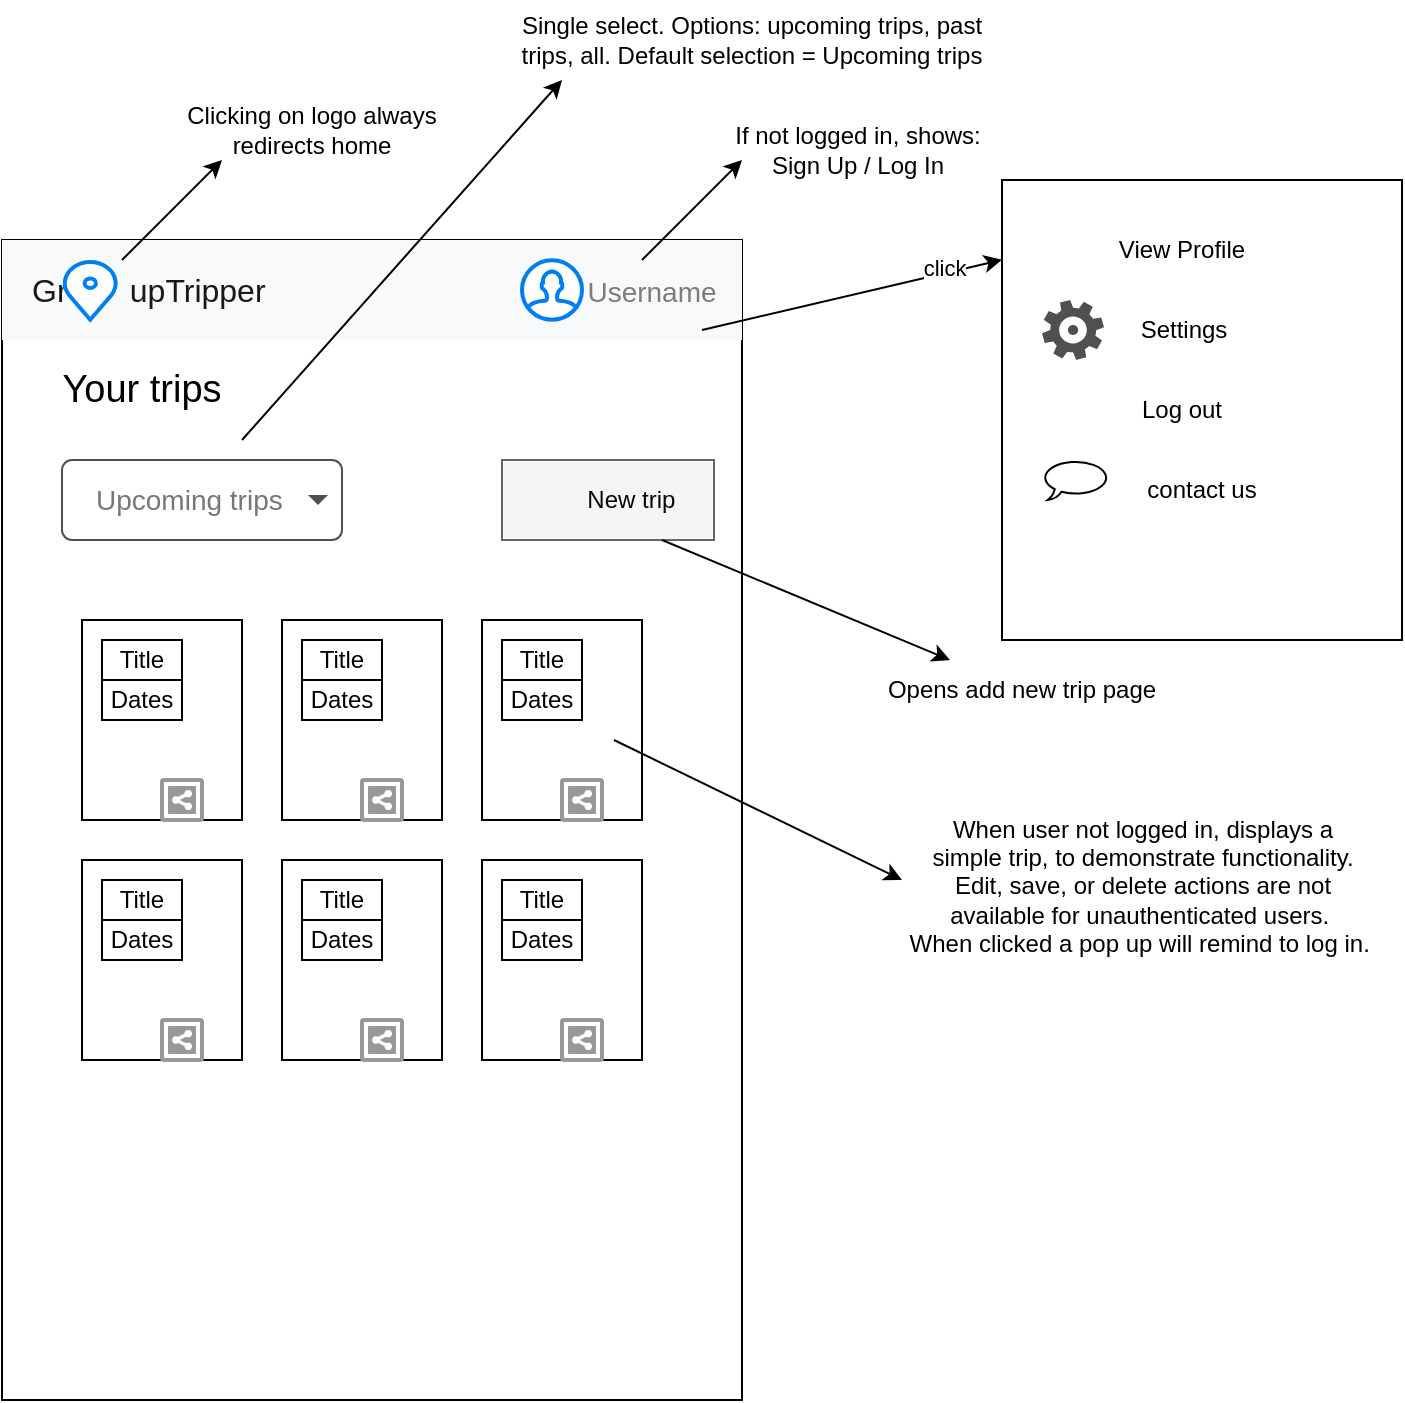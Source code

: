 <mxfile version="21.4.0" type="device">
  <diagram name="Page-1" id="4NttJN0XThCtxKq1Q5k7">
    <mxGraphModel dx="2074" dy="1124" grid="1" gridSize="10" guides="1" tooltips="1" connect="1" arrows="1" fold="1" page="1" pageScale="1" pageWidth="850" pageHeight="1100" math="0" shadow="0">
      <root>
        <mxCell id="0" />
        <mxCell id="1" parent="0" />
        <mxCell id="UZr9VpXuxcfmV2gfaOis-1" value="" style="rounded=0;whiteSpace=wrap;html=1;" parent="1" vertex="1">
          <mxGeometry x="80" y="120" width="370" height="580" as="geometry" />
        </mxCell>
        <mxCell id="UZr9VpXuxcfmV2gfaOis-2" value="Gr&amp;nbsp; &amp;nbsp;o&amp;nbsp; upTripper" style="html=1;shadow=0;dashed=0;fillColor=#F8F9FA;strokeColor=none;fontSize=16;fontColor=#181819;align=left;spacing=15;" parent="1" vertex="1">
          <mxGeometry x="80" y="120" width="370" height="50" as="geometry" />
        </mxCell>
        <mxCell id="UZr9VpXuxcfmV2gfaOis-4" value="Username" style="fillColor=none;strokeColor=none;fontSize=14;fontColor=#7C7C7D;align=center;" parent="UZr9VpXuxcfmV2gfaOis-2" vertex="1">
          <mxGeometry width="50" height="40" relative="1" as="geometry">
            <mxPoint x="300" y="5" as="offset" />
          </mxGeometry>
        </mxCell>
        <mxCell id="UZr9VpXuxcfmV2gfaOis-10" value="" style="html=1;verticalLabelPosition=bottom;align=center;labelBackgroundColor=#ffffff;verticalAlign=top;strokeWidth=2;strokeColor=#0080F0;shadow=0;dashed=0;shape=mxgraph.ios7.icons.location;" parent="UZr9VpXuxcfmV2gfaOis-2" vertex="1">
          <mxGeometry x="30" y="10.158" width="28.24" height="29.683" as="geometry" />
        </mxCell>
        <mxCell id="UZr9VpXuxcfmV2gfaOis-14" value="" style="html=1;verticalLabelPosition=bottom;align=center;labelBackgroundColor=#ffffff;verticalAlign=top;strokeWidth=2;strokeColor=#0080F0;shadow=0;dashed=0;shape=mxgraph.ios7.icons.user;" parent="UZr9VpXuxcfmV2gfaOis-2" vertex="1">
          <mxGeometry x="260" y="10.153" width="30" height="29.683" as="geometry" />
        </mxCell>
        <mxCell id="UZr9VpXuxcfmV2gfaOis-40" value="" style="endArrow=classic;html=1;rounded=0;entryX=0;entryY=0.043;entryDx=0;entryDy=0;entryPerimeter=0;exitX=1;exitY=1;exitDx=0;exitDy=0;" parent="1" source="UZr9VpXuxcfmV2gfaOis-4" edge="1">
          <mxGeometry width="50" height="50" relative="1" as="geometry">
            <mxPoint x="410" y="130" as="sourcePoint" />
            <mxPoint x="580" y="129.89" as="targetPoint" />
          </mxGeometry>
        </mxCell>
        <mxCell id="UZr9VpXuxcfmV2gfaOis-43" value="click" style="edgeLabel;html=1;align=center;verticalAlign=middle;resizable=0;points=[];" parent="UZr9VpXuxcfmV2gfaOis-40" vertex="1" connectable="0">
          <mxGeometry x="0.621" y="3" relative="1" as="geometry">
            <mxPoint as="offset" />
          </mxGeometry>
        </mxCell>
        <mxCell id="UZr9VpXuxcfmV2gfaOis-44" value="" style="endArrow=classic;html=1;rounded=0;" parent="1" edge="1">
          <mxGeometry width="50" height="50" relative="1" as="geometry">
            <mxPoint x="140" y="130" as="sourcePoint" />
            <mxPoint x="190" y="80" as="targetPoint" />
          </mxGeometry>
        </mxCell>
        <mxCell id="UZr9VpXuxcfmV2gfaOis-45" value="Clicking on logo always redirects home" style="text;html=1;strokeColor=none;fillColor=none;align=center;verticalAlign=middle;whiteSpace=wrap;rounded=0;" parent="1" vertex="1">
          <mxGeometry x="160" y="50" width="150" height="30" as="geometry" />
        </mxCell>
        <mxCell id="UZr9VpXuxcfmV2gfaOis-50" value="&lt;font style=&quot;font-size: 19px;&quot;&gt;Your trips&lt;/font&gt;" style="text;html=1;strokeColor=none;fillColor=none;align=center;verticalAlign=middle;whiteSpace=wrap;rounded=0;" parent="1" vertex="1">
          <mxGeometry x="80" y="180" width="140" height="30" as="geometry" />
        </mxCell>
        <mxCell id="UZr9VpXuxcfmV2gfaOis-54" value="Upcoming trips" style="html=1;shadow=0;dashed=0;shape=mxgraph.bootstrap.rrect;rSize=5;strokeColor=#505050;strokeWidth=1;fillColor=#ffffff;fontColor=#777777;whiteSpace=wrap;align=left;verticalAlign=middle;fontStyle=0;fontSize=14;spacingRight=0;spacing=17;" parent="1" vertex="1">
          <mxGeometry x="110" y="230" width="140" height="40" as="geometry" />
        </mxCell>
        <mxCell id="UZr9VpXuxcfmV2gfaOis-55" value="" style="shape=triangle;direction=south;fillColor=#495057;strokeColor=none;perimeter=none;" parent="UZr9VpXuxcfmV2gfaOis-54" vertex="1">
          <mxGeometry x="1" y="0.5" width="10" height="5" relative="1" as="geometry">
            <mxPoint x="-17" y="-2.5" as="offset" />
          </mxGeometry>
        </mxCell>
        <mxCell id="UZr9VpXuxcfmV2gfaOis-56" value="" style="group;fillColor=#f5f5f5;fontColor=#080808;strokeColor=#666666;" parent="1" vertex="1" connectable="0">
          <mxGeometry x="330" y="230" width="106" height="40" as="geometry" />
        </mxCell>
        <mxCell id="UZr9VpXuxcfmV2gfaOis-53" value="&lt;font color=&quot;#080808&quot;&gt;&amp;nbsp; &amp;nbsp; &amp;nbsp; &amp;nbsp;New trip&lt;/font&gt;" style="rounded=1;fillColor=none;strokeColor=none;html=1;whiteSpace=wrap;fontColor=#ffffff;align=center;verticalAlign=middle;fontStyle=0;fontSize=12;sketch=0;" parent="UZr9VpXuxcfmV2gfaOis-56" vertex="1">
          <mxGeometry width="106" height="40" as="geometry" />
        </mxCell>
        <mxCell id="UZr9VpXuxcfmV2gfaOis-52" value="" style="shape=image;html=1;verticalAlign=top;verticalLabelPosition=bottom;labelBackgroundColor=#ffffff;imageAspect=0;aspect=fixed;image=https://cdn4.iconfinder.com/data/icons/evil-icons-user-interface/64/plus-128.png" parent="UZr9VpXuxcfmV2gfaOis-56" vertex="1">
          <mxGeometry x="6" y="5" width="30" height="30" as="geometry" />
        </mxCell>
        <mxCell id="UZr9VpXuxcfmV2gfaOis-57" value="" style="endArrow=classic;html=1;rounded=0;" parent="1" edge="1">
          <mxGeometry width="50" height="50" relative="1" as="geometry">
            <mxPoint x="200" y="220" as="sourcePoint" />
            <mxPoint x="360" y="40" as="targetPoint" />
          </mxGeometry>
        </mxCell>
        <mxCell id="UZr9VpXuxcfmV2gfaOis-58" value="Single select. Options: upcoming trips, past trips, all. Default selection = Upcoming trips" style="text;html=1;strokeColor=none;fillColor=none;align=center;verticalAlign=middle;whiteSpace=wrap;rounded=0;" parent="1" vertex="1">
          <mxGeometry x="330" width="250" height="40" as="geometry" />
        </mxCell>
        <mxCell id="UZr9VpXuxcfmV2gfaOis-86" value="" style="group" parent="1" vertex="1" connectable="0">
          <mxGeometry x="120" y="310" width="280" height="100" as="geometry" />
        </mxCell>
        <mxCell id="UZr9VpXuxcfmV2gfaOis-72" value="" style="group" parent="UZr9VpXuxcfmV2gfaOis-86" vertex="1" connectable="0">
          <mxGeometry width="80" height="100" as="geometry" />
        </mxCell>
        <mxCell id="UZr9VpXuxcfmV2gfaOis-46" value="" style="rounded=0;whiteSpace=wrap;html=1;" parent="UZr9VpXuxcfmV2gfaOis-72" vertex="1">
          <mxGeometry width="80" height="100" as="geometry" />
        </mxCell>
        <mxCell id="UZr9VpXuxcfmV2gfaOis-67" value="Title" style="rounded=0;whiteSpace=wrap;html=1;" parent="UZr9VpXuxcfmV2gfaOis-72" vertex="1">
          <mxGeometry x="10" y="10" width="40" height="20" as="geometry" />
        </mxCell>
        <mxCell id="UZr9VpXuxcfmV2gfaOis-68" value="Dates" style="rounded=0;whiteSpace=wrap;html=1;" parent="UZr9VpXuxcfmV2gfaOis-72" vertex="1">
          <mxGeometry x="10" y="30" width="40" height="20" as="geometry" />
        </mxCell>
        <mxCell id="UZr9VpXuxcfmV2gfaOis-70" value="" style="strokeColor=#999999;verticalLabelPosition=bottom;shadow=0;dashed=0;verticalAlign=top;strokeWidth=2;html=1;shape=mxgraph.mockup.misc.shareIcon;" parent="UZr9VpXuxcfmV2gfaOis-72" vertex="1">
          <mxGeometry x="40" y="80" width="20" height="20" as="geometry" />
        </mxCell>
        <mxCell id="UZr9VpXuxcfmV2gfaOis-69" value="" style="shape=image;html=1;verticalAlign=top;verticalLabelPosition=bottom;labelBackgroundColor=#ffffff;imageAspect=0;aspect=fixed;image=https://cdn3.iconfinder.com/data/icons/user-interface-169/32/trash-128.png" parent="UZr9VpXuxcfmV2gfaOis-72" vertex="1">
          <mxGeometry x="60" y="80" width="20" height="20" as="geometry" />
        </mxCell>
        <mxCell id="UZr9VpXuxcfmV2gfaOis-74" value="" style="group" parent="UZr9VpXuxcfmV2gfaOis-86" vertex="1" connectable="0">
          <mxGeometry x="100" width="80" height="100" as="geometry" />
        </mxCell>
        <mxCell id="UZr9VpXuxcfmV2gfaOis-75" value="" style="rounded=0;whiteSpace=wrap;html=1;" parent="UZr9VpXuxcfmV2gfaOis-74" vertex="1">
          <mxGeometry width="80" height="100" as="geometry" />
        </mxCell>
        <mxCell id="UZr9VpXuxcfmV2gfaOis-76" value="Title" style="rounded=0;whiteSpace=wrap;html=1;" parent="UZr9VpXuxcfmV2gfaOis-74" vertex="1">
          <mxGeometry x="10" y="10" width="40" height="20" as="geometry" />
        </mxCell>
        <mxCell id="UZr9VpXuxcfmV2gfaOis-77" value="Dates" style="rounded=0;whiteSpace=wrap;html=1;" parent="UZr9VpXuxcfmV2gfaOis-74" vertex="1">
          <mxGeometry x="10" y="30" width="40" height="20" as="geometry" />
        </mxCell>
        <mxCell id="UZr9VpXuxcfmV2gfaOis-78" value="" style="strokeColor=#999999;verticalLabelPosition=bottom;shadow=0;dashed=0;verticalAlign=top;strokeWidth=2;html=1;shape=mxgraph.mockup.misc.shareIcon;" parent="UZr9VpXuxcfmV2gfaOis-74" vertex="1">
          <mxGeometry x="40" y="80" width="20" height="20" as="geometry" />
        </mxCell>
        <mxCell id="UZr9VpXuxcfmV2gfaOis-79" value="" style="shape=image;html=1;verticalAlign=top;verticalLabelPosition=bottom;labelBackgroundColor=#ffffff;imageAspect=0;aspect=fixed;image=https://cdn3.iconfinder.com/data/icons/user-interface-169/32/trash-128.png" parent="UZr9VpXuxcfmV2gfaOis-74" vertex="1">
          <mxGeometry x="60" y="80" width="20" height="20" as="geometry" />
        </mxCell>
        <mxCell id="UZr9VpXuxcfmV2gfaOis-80" value="" style="group" parent="UZr9VpXuxcfmV2gfaOis-86" vertex="1" connectable="0">
          <mxGeometry x="200" width="80" height="100" as="geometry" />
        </mxCell>
        <mxCell id="UZr9VpXuxcfmV2gfaOis-81" value="" style="rounded=0;whiteSpace=wrap;html=1;" parent="UZr9VpXuxcfmV2gfaOis-80" vertex="1">
          <mxGeometry width="80" height="100" as="geometry" />
        </mxCell>
        <mxCell id="UZr9VpXuxcfmV2gfaOis-82" value="Title" style="rounded=0;whiteSpace=wrap;html=1;" parent="UZr9VpXuxcfmV2gfaOis-80" vertex="1">
          <mxGeometry x="10" y="10" width="40" height="20" as="geometry" />
        </mxCell>
        <mxCell id="UZr9VpXuxcfmV2gfaOis-83" value="Dates" style="rounded=0;whiteSpace=wrap;html=1;" parent="UZr9VpXuxcfmV2gfaOis-80" vertex="1">
          <mxGeometry x="10" y="30" width="40" height="20" as="geometry" />
        </mxCell>
        <mxCell id="UZr9VpXuxcfmV2gfaOis-84" value="" style="strokeColor=#999999;verticalLabelPosition=bottom;shadow=0;dashed=0;verticalAlign=top;strokeWidth=2;html=1;shape=mxgraph.mockup.misc.shareIcon;" parent="UZr9VpXuxcfmV2gfaOis-80" vertex="1">
          <mxGeometry x="40" y="80" width="20" height="20" as="geometry" />
        </mxCell>
        <mxCell id="UZr9VpXuxcfmV2gfaOis-85" value="" style="shape=image;html=1;verticalAlign=top;verticalLabelPosition=bottom;labelBackgroundColor=#ffffff;imageAspect=0;aspect=fixed;image=https://cdn3.iconfinder.com/data/icons/user-interface-169/32/trash-128.png" parent="UZr9VpXuxcfmV2gfaOis-80" vertex="1">
          <mxGeometry x="60" y="80" width="20" height="20" as="geometry" />
        </mxCell>
        <mxCell id="UZr9VpXuxcfmV2gfaOis-93" value="" style="group" parent="1" vertex="1" connectable="0">
          <mxGeometry x="120" y="430" width="280" height="100" as="geometry" />
        </mxCell>
        <mxCell id="UZr9VpXuxcfmV2gfaOis-94" value="" style="group" parent="UZr9VpXuxcfmV2gfaOis-93" vertex="1" connectable="0">
          <mxGeometry width="80" height="100" as="geometry" />
        </mxCell>
        <mxCell id="UZr9VpXuxcfmV2gfaOis-95" value="" style="rounded=0;whiteSpace=wrap;html=1;" parent="UZr9VpXuxcfmV2gfaOis-94" vertex="1">
          <mxGeometry width="80" height="100" as="geometry" />
        </mxCell>
        <mxCell id="UZr9VpXuxcfmV2gfaOis-96" value="Title" style="rounded=0;whiteSpace=wrap;html=1;" parent="UZr9VpXuxcfmV2gfaOis-94" vertex="1">
          <mxGeometry x="10" y="10" width="40" height="20" as="geometry" />
        </mxCell>
        <mxCell id="UZr9VpXuxcfmV2gfaOis-97" value="Dates" style="rounded=0;whiteSpace=wrap;html=1;" parent="UZr9VpXuxcfmV2gfaOis-94" vertex="1">
          <mxGeometry x="10" y="30" width="40" height="20" as="geometry" />
        </mxCell>
        <mxCell id="UZr9VpXuxcfmV2gfaOis-98" value="" style="strokeColor=#999999;verticalLabelPosition=bottom;shadow=0;dashed=0;verticalAlign=top;strokeWidth=2;html=1;shape=mxgraph.mockup.misc.shareIcon;" parent="UZr9VpXuxcfmV2gfaOis-94" vertex="1">
          <mxGeometry x="40" y="80" width="20" height="20" as="geometry" />
        </mxCell>
        <mxCell id="UZr9VpXuxcfmV2gfaOis-99" value="" style="shape=image;html=1;verticalAlign=top;verticalLabelPosition=bottom;labelBackgroundColor=#ffffff;imageAspect=0;aspect=fixed;image=https://cdn3.iconfinder.com/data/icons/user-interface-169/32/trash-128.png" parent="UZr9VpXuxcfmV2gfaOis-94" vertex="1">
          <mxGeometry x="60" y="80" width="20" height="20" as="geometry" />
        </mxCell>
        <mxCell id="UZr9VpXuxcfmV2gfaOis-100" value="" style="group" parent="UZr9VpXuxcfmV2gfaOis-93" vertex="1" connectable="0">
          <mxGeometry x="100" width="80" height="100" as="geometry" />
        </mxCell>
        <mxCell id="UZr9VpXuxcfmV2gfaOis-101" value="" style="rounded=0;whiteSpace=wrap;html=1;" parent="UZr9VpXuxcfmV2gfaOis-100" vertex="1">
          <mxGeometry width="80" height="100" as="geometry" />
        </mxCell>
        <mxCell id="UZr9VpXuxcfmV2gfaOis-102" value="Title" style="rounded=0;whiteSpace=wrap;html=1;" parent="UZr9VpXuxcfmV2gfaOis-100" vertex="1">
          <mxGeometry x="10" y="10" width="40" height="20" as="geometry" />
        </mxCell>
        <mxCell id="UZr9VpXuxcfmV2gfaOis-103" value="Dates" style="rounded=0;whiteSpace=wrap;html=1;" parent="UZr9VpXuxcfmV2gfaOis-100" vertex="1">
          <mxGeometry x="10" y="30" width="40" height="20" as="geometry" />
        </mxCell>
        <mxCell id="UZr9VpXuxcfmV2gfaOis-104" value="" style="strokeColor=#999999;verticalLabelPosition=bottom;shadow=0;dashed=0;verticalAlign=top;strokeWidth=2;html=1;shape=mxgraph.mockup.misc.shareIcon;" parent="UZr9VpXuxcfmV2gfaOis-100" vertex="1">
          <mxGeometry x="40" y="80" width="20" height="20" as="geometry" />
        </mxCell>
        <mxCell id="UZr9VpXuxcfmV2gfaOis-105" value="" style="shape=image;html=1;verticalAlign=top;verticalLabelPosition=bottom;labelBackgroundColor=#ffffff;imageAspect=0;aspect=fixed;image=https://cdn3.iconfinder.com/data/icons/user-interface-169/32/trash-128.png" parent="UZr9VpXuxcfmV2gfaOis-100" vertex="1">
          <mxGeometry x="60" y="80" width="20" height="20" as="geometry" />
        </mxCell>
        <mxCell id="UZr9VpXuxcfmV2gfaOis-106" value="" style="group" parent="UZr9VpXuxcfmV2gfaOis-93" vertex="1" connectable="0">
          <mxGeometry x="200" width="80" height="100" as="geometry" />
        </mxCell>
        <mxCell id="UZr9VpXuxcfmV2gfaOis-107" value="" style="rounded=0;whiteSpace=wrap;html=1;" parent="UZr9VpXuxcfmV2gfaOis-106" vertex="1">
          <mxGeometry width="80" height="100" as="geometry" />
        </mxCell>
        <mxCell id="UZr9VpXuxcfmV2gfaOis-108" value="Title" style="rounded=0;whiteSpace=wrap;html=1;" parent="UZr9VpXuxcfmV2gfaOis-106" vertex="1">
          <mxGeometry x="10" y="10" width="40" height="20" as="geometry" />
        </mxCell>
        <mxCell id="UZr9VpXuxcfmV2gfaOis-109" value="Dates" style="rounded=0;whiteSpace=wrap;html=1;" parent="UZr9VpXuxcfmV2gfaOis-106" vertex="1">
          <mxGeometry x="10" y="30" width="40" height="20" as="geometry" />
        </mxCell>
        <mxCell id="UZr9VpXuxcfmV2gfaOis-110" value="" style="strokeColor=#999999;verticalLabelPosition=bottom;shadow=0;dashed=0;verticalAlign=top;strokeWidth=2;html=1;shape=mxgraph.mockup.misc.shareIcon;" parent="UZr9VpXuxcfmV2gfaOis-106" vertex="1">
          <mxGeometry x="40" y="80" width="20" height="20" as="geometry" />
        </mxCell>
        <mxCell id="UZr9VpXuxcfmV2gfaOis-111" value="" style="shape=image;html=1;verticalAlign=top;verticalLabelPosition=bottom;labelBackgroundColor=#ffffff;imageAspect=0;aspect=fixed;image=https://cdn3.iconfinder.com/data/icons/user-interface-169/32/trash-128.png" parent="UZr9VpXuxcfmV2gfaOis-106" vertex="1">
          <mxGeometry x="60" y="80" width="20" height="20" as="geometry" />
        </mxCell>
        <mxCell id="UZr9VpXuxcfmV2gfaOis-113" value="" style="endArrow=classic;html=1;rounded=0;" parent="1" target="UZr9VpXuxcfmV2gfaOis-114" edge="1">
          <mxGeometry width="50" height="50" relative="1" as="geometry">
            <mxPoint x="410" y="270" as="sourcePoint" />
            <mxPoint x="510" y="440" as="targetPoint" />
          </mxGeometry>
        </mxCell>
        <mxCell id="UZr9VpXuxcfmV2gfaOis-114" value="Opens add new trip page" style="text;html=1;strokeColor=none;fillColor=none;align=center;verticalAlign=middle;whiteSpace=wrap;rounded=0;" parent="1" vertex="1">
          <mxGeometry x="500" y="330" width="180" height="30" as="geometry" />
        </mxCell>
        <mxCell id="GPXu9xZW1MYYyRPJ6kxz-1" value="" style="group" parent="1" vertex="1" connectable="0">
          <mxGeometry x="580" y="90" width="200" height="230" as="geometry" />
        </mxCell>
        <mxCell id="GPXu9xZW1MYYyRPJ6kxz-2" value="" style="rounded=0;whiteSpace=wrap;html=1;" parent="GPXu9xZW1MYYyRPJ6kxz-1" vertex="1">
          <mxGeometry width="200" height="230" as="geometry" />
        </mxCell>
        <mxCell id="GPXu9xZW1MYYyRPJ6kxz-3" value="" style="shape=image;html=1;verticalAlign=top;verticalLabelPosition=bottom;labelBackgroundColor=#ffffff;imageAspect=0;aspect=fixed;image=https://cdn2.iconfinder.com/data/icons/user-interface-169/32/about-128.png" parent="GPXu9xZW1MYYyRPJ6kxz-1" vertex="1">
          <mxGeometry x="19" y="20" width="30" height="30" as="geometry" />
        </mxCell>
        <mxCell id="GPXu9xZW1MYYyRPJ6kxz-4" value="View Profile" style="text;html=1;strokeColor=none;fillColor=none;align=center;verticalAlign=middle;whiteSpace=wrap;rounded=0;" parent="GPXu9xZW1MYYyRPJ6kxz-1" vertex="1">
          <mxGeometry x="50" y="20" width="80" height="30" as="geometry" />
        </mxCell>
        <mxCell id="GPXu9xZW1MYYyRPJ6kxz-5" value="" style="group" parent="GPXu9xZW1MYYyRPJ6kxz-1" vertex="1" connectable="0">
          <mxGeometry x="20" y="60" width="101" height="30" as="geometry" />
        </mxCell>
        <mxCell id="GPXu9xZW1MYYyRPJ6kxz-6" value="" style="sketch=0;pointerEvents=1;shadow=0;dashed=0;html=1;strokeColor=none;fillColor=#505050;labelPosition=center;verticalLabelPosition=bottom;verticalAlign=top;outlineConnect=0;align=center;shape=mxgraph.office.concepts.settings_office_365;" parent="GPXu9xZW1MYYyRPJ6kxz-5" vertex="1">
          <mxGeometry width="31" height="30" as="geometry" />
        </mxCell>
        <mxCell id="GPXu9xZW1MYYyRPJ6kxz-7" value="Settings" style="text;html=1;strokeColor=none;fillColor=none;align=center;verticalAlign=middle;whiteSpace=wrap;rounded=0;" parent="GPXu9xZW1MYYyRPJ6kxz-5" vertex="1">
          <mxGeometry x="41" width="60" height="30" as="geometry" />
        </mxCell>
        <mxCell id="GPXu9xZW1MYYyRPJ6kxz-8" value="" style="group" parent="GPXu9xZW1MYYyRPJ6kxz-1" vertex="1" connectable="0">
          <mxGeometry x="20" y="100" width="100" height="30" as="geometry" />
        </mxCell>
        <mxCell id="GPXu9xZW1MYYyRPJ6kxz-9" value="" style="shape=image;html=1;verticalAlign=top;verticalLabelPosition=bottom;labelBackgroundColor=#ffffff;imageAspect=0;aspect=fixed;image=https://cdn0.iconfinder.com/data/icons/google-material-design-3-0/48/ic_exit_to_app_48px-128.png" parent="GPXu9xZW1MYYyRPJ6kxz-8" vertex="1">
          <mxGeometry width="30" height="30" as="geometry" />
        </mxCell>
        <mxCell id="GPXu9xZW1MYYyRPJ6kxz-10" value="Log out" style="text;html=1;strokeColor=none;fillColor=none;align=center;verticalAlign=middle;whiteSpace=wrap;rounded=0;" parent="GPXu9xZW1MYYyRPJ6kxz-8" vertex="1">
          <mxGeometry x="40" width="60" height="30" as="geometry" />
        </mxCell>
        <mxCell id="GPXu9xZW1MYYyRPJ6kxz-11" value="contact us" style="text;html=1;strokeColor=none;fillColor=none;align=center;verticalAlign=middle;whiteSpace=wrap;rounded=0;" parent="GPXu9xZW1MYYyRPJ6kxz-1" vertex="1">
          <mxGeometry x="60" y="140" width="80" height="30" as="geometry" />
        </mxCell>
        <mxCell id="GPXu9xZW1MYYyRPJ6kxz-12" value="" style="whiteSpace=wrap;html=1;shape=mxgraph.basic.oval_callout" parent="GPXu9xZW1MYYyRPJ6kxz-1" vertex="1">
          <mxGeometry x="20" y="140" width="34" height="20" as="geometry" />
        </mxCell>
        <mxCell id="vSi7MAUmv1Z4n6N-WMyY-1" value="" style="endArrow=classic;html=1;rounded=0;" edge="1" parent="1">
          <mxGeometry width="50" height="50" relative="1" as="geometry">
            <mxPoint x="400" y="130" as="sourcePoint" />
            <mxPoint x="450" y="80" as="targetPoint" />
          </mxGeometry>
        </mxCell>
        <mxCell id="vSi7MAUmv1Z4n6N-WMyY-2" value="If not logged in, shows: Sign Up / Log In" style="text;html=1;strokeColor=none;fillColor=none;align=center;verticalAlign=middle;whiteSpace=wrap;rounded=0;" vertex="1" parent="1">
          <mxGeometry x="436" y="60" width="144" height="30" as="geometry" />
        </mxCell>
        <mxCell id="vSi7MAUmv1Z4n6N-WMyY-3" value="" style="endArrow=classic;html=1;rounded=0;" edge="1" parent="1">
          <mxGeometry width="50" height="50" relative="1" as="geometry">
            <mxPoint x="386" y="370" as="sourcePoint" />
            <mxPoint x="530" y="440" as="targetPoint" />
          </mxGeometry>
        </mxCell>
        <mxCell id="vSi7MAUmv1Z4n6N-WMyY-4" value="When user not logged in, displays a &lt;br&gt;simple trip, to demonstrate functionality. &lt;br&gt;Edit, save, or delete actions are not&lt;br&gt;available for unauthenticated users.&amp;nbsp;&lt;br&gt;When clicked a pop up will remind to log in.&amp;nbsp;" style="text;html=1;align=center;verticalAlign=middle;resizable=0;points=[];autosize=1;strokeColor=none;fillColor=none;" vertex="1" parent="1">
          <mxGeometry x="520" y="398" width="260" height="90" as="geometry" />
        </mxCell>
      </root>
    </mxGraphModel>
  </diagram>
</mxfile>
